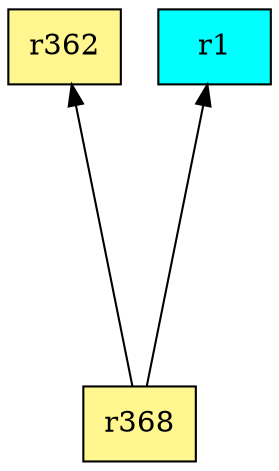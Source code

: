 digraph G {
rankdir=BT;ranksep="2.0";
"r368" [shape=record,fillcolor=khaki1,style=filled,label="{r368}"];
"r362" [shape=record,fillcolor=khaki1,style=filled,label="{r362}"];
"r1" [shape=record,fillcolor=cyan,style=filled,label="{r1}"];
"r368" -> "r362"
"r368" -> "r1"
}